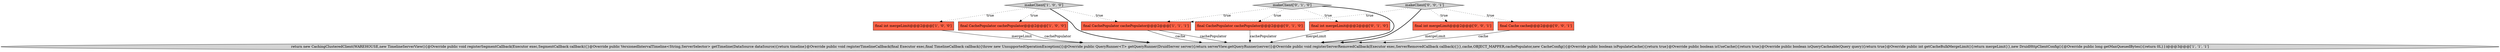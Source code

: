 digraph {
2 [style = filled, label = "final CachePopulator cachePopulator@@@2@@@['1', '0', '0']", fillcolor = tomato, shape = box image = "AAA0AAABBB1BBB"];
0 [style = filled, label = "final int mergeLimit@@@2@@@['1', '0', '0']", fillcolor = tomato, shape = box image = "AAA0AAABBB1BBB"];
4 [style = filled, label = "return new CachingClusteredClient(WAREHOUSE,new TimelineServerView(){@Override public void registerSegmentCallback(Executor exec,SegmentCallback callback){}@Override public VersionedIntervalTimeline<String,ServerSelector> getTimeline(DataSource dataSource){return timeline}@Override public void registerTimelineCallback(final Executor exec,final TimelineCallback callback){throw new UnsupportedOperationException()}@Override public QueryRunner<T> getQueryRunner(DruidServer server){return serverView.getQueryRunner(server)}@Override public void registerServerRemovedCallback(Executor exec,ServerRemovedCallback callback){}},cache,OBJECT_MAPPER,cachePopulator,new CacheConfig(){@Override public boolean isPopulateCache(){return true}@Override public boolean isUseCache(){return true}@Override public boolean isQueryCacheable(Query query){return true}@Override public int getCacheBulkMergeLimit(){return mergeLimit}},new DruidHttpClientConfig(){@Override public long getMaxQueuedBytes(){return 0L}})@@@3@@@['1', '1', '1']", fillcolor = lightgray, shape = ellipse image = "AAA0AAABBB1BBB"];
5 [style = filled, label = "final CachePopulator cachePopulator@@@2@@@['0', '1', '0']", fillcolor = tomato, shape = box image = "AAA0AAABBB2BBB"];
1 [style = filled, label = "makeClient['1', '0', '0']", fillcolor = lightgray, shape = diamond image = "AAA0AAABBB1BBB"];
8 [style = filled, label = "makeClient['0', '0', '1']", fillcolor = lightgray, shape = diamond image = "AAA0AAABBB3BBB"];
6 [style = filled, label = "final int mergeLimit@@@2@@@['0', '1', '0']", fillcolor = tomato, shape = box image = "AAA0AAABBB2BBB"];
7 [style = filled, label = "makeClient['0', '1', '0']", fillcolor = lightgray, shape = diamond image = "AAA0AAABBB2BBB"];
3 [style = filled, label = "final CachePopulator cachePopulator@@@2@@@['1', '1', '1']", fillcolor = tomato, shape = box image = "AAA0AAABBB1BBB"];
10 [style = filled, label = "final int mergeLimit@@@2@@@['0', '0', '1']", fillcolor = tomato, shape = box image = "AAA0AAABBB3BBB"];
9 [style = filled, label = "final Cache cache@@@2@@@['0', '0', '1']", fillcolor = tomato, shape = box image = "AAA0AAABBB3BBB"];
7->5 [style = dotted, label="true"];
7->6 [style = dotted, label="true"];
1->4 [style = bold, label=""];
10->4 [style = solid, label="mergeLimit"];
1->0 [style = dotted, label="true"];
8->9 [style = dotted, label="true"];
3->4 [style = solid, label="cachePopulator"];
7->4 [style = bold, label=""];
3->4 [style = solid, label="cache"];
1->2 [style = dotted, label="true"];
8->10 [style = dotted, label="true"];
8->4 [style = bold, label=""];
0->4 [style = solid, label="mergeLimit"];
7->3 [style = dotted, label="true"];
2->4 [style = solid, label="cachePopulator"];
8->3 [style = dotted, label="true"];
9->4 [style = solid, label="cache"];
5->4 [style = solid, label="cachePopulator"];
6->4 [style = solid, label="mergeLimit"];
1->3 [style = dotted, label="true"];
}
